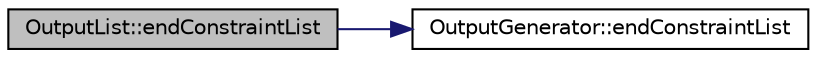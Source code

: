 digraph "OutputList::endConstraintList"
{
 // LATEX_PDF_SIZE
  edge [fontname="Helvetica",fontsize="10",labelfontname="Helvetica",labelfontsize="10"];
  node [fontname="Helvetica",fontsize="10",shape=record];
  rankdir="LR";
  Node1 [label="OutputList::endConstraintList",height=0.2,width=0.4,color="black", fillcolor="grey75", style="filled", fontcolor="black",tooltip=" "];
  Node1 -> Node2 [color="midnightblue",fontsize="10",style="solid",fontname="Helvetica"];
  Node2 [label="OutputGenerator::endConstraintList",height=0.2,width=0.4,color="black", fillcolor="white", style="filled",URL="$classOutputGenerator.html#a0998d070dc2c5d9ba203a8c58b7b1b73",tooltip=" "];
}
